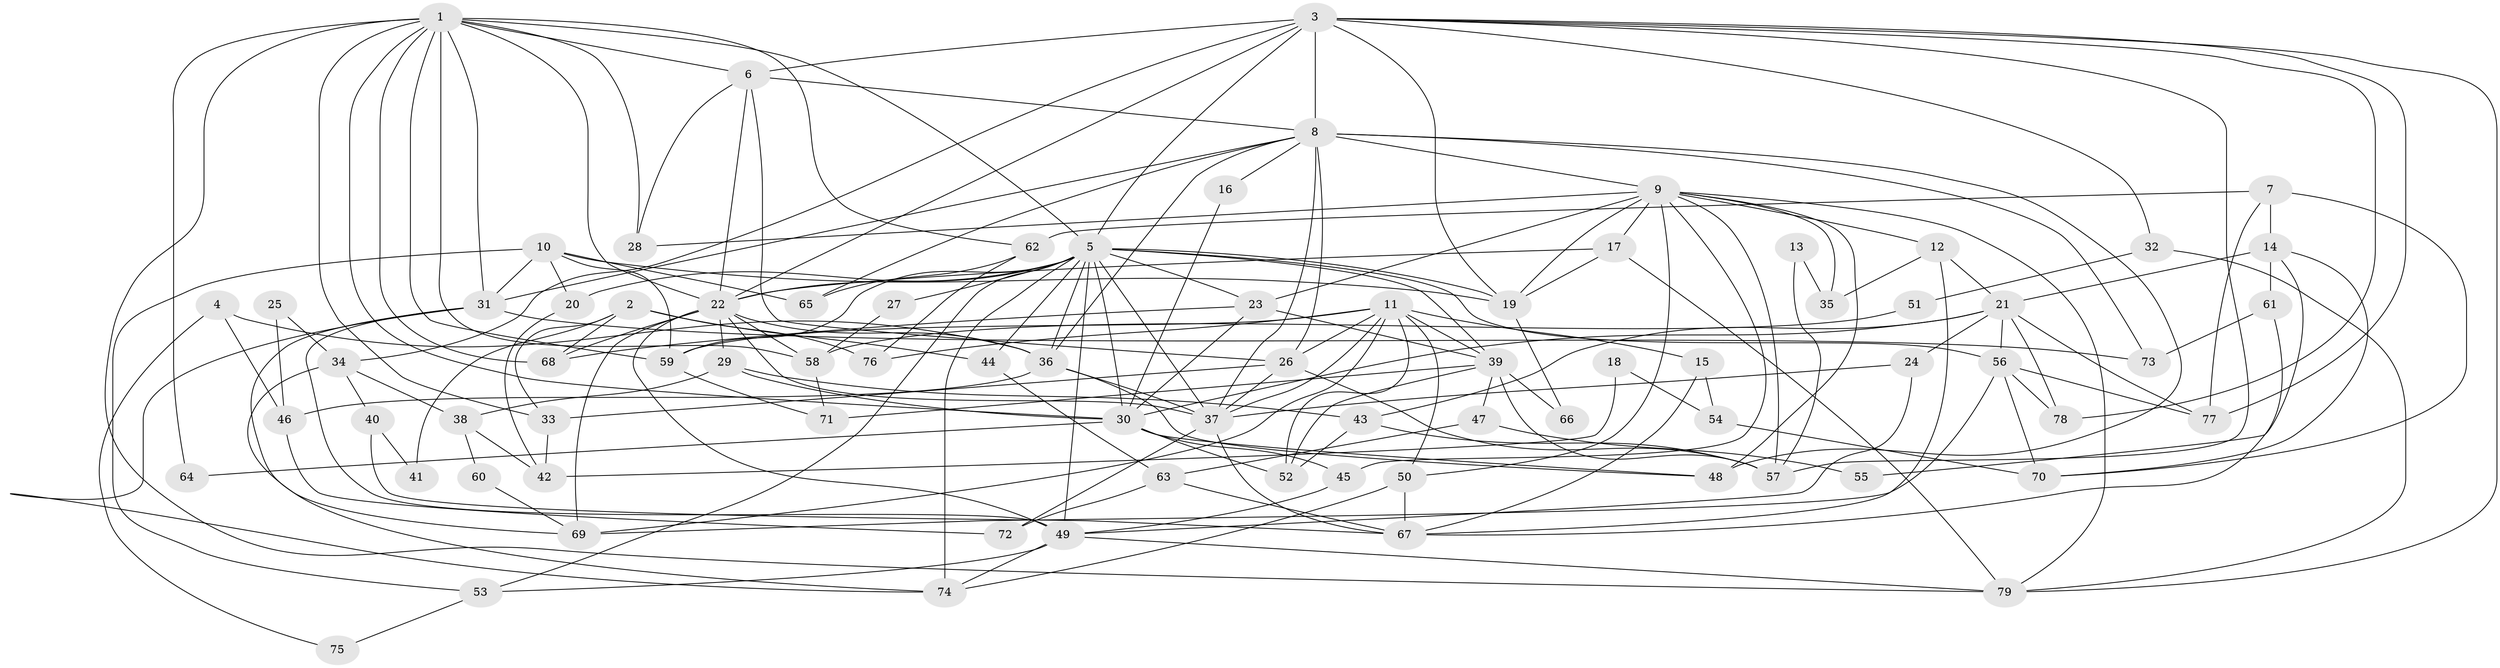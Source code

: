 // original degree distribution, {3: 0.26717557251908397, 5: 0.15267175572519084, 6: 0.11450381679389313, 4: 0.2748091603053435, 7: 0.05343511450381679, 2: 0.13740458015267176}
// Generated by graph-tools (version 1.1) at 2025/51/03/04/25 22:51:02]
// undirected, 79 vertices, 192 edges
graph export_dot {
  node [color=gray90,style=filled];
  1;
  2;
  3;
  4;
  5;
  6;
  7;
  8;
  9;
  10;
  11;
  12;
  13;
  14;
  15;
  16;
  17;
  18;
  19;
  20;
  21;
  22;
  23;
  24;
  25;
  26;
  27;
  28;
  29;
  30;
  31;
  32;
  33;
  34;
  35;
  36;
  37;
  38;
  39;
  40;
  41;
  42;
  43;
  44;
  45;
  46;
  47;
  48;
  49;
  50;
  51;
  52;
  53;
  54;
  55;
  56;
  57;
  58;
  59;
  60;
  61;
  62;
  63;
  64;
  65;
  66;
  67;
  68;
  69;
  70;
  71;
  72;
  73;
  74;
  75;
  76;
  77;
  78;
  79;
  1 -- 5 [weight=1.0];
  1 -- 6 [weight=1.0];
  1 -- 22 [weight=1.0];
  1 -- 28 [weight=1.0];
  1 -- 30 [weight=1.0];
  1 -- 31 [weight=1.0];
  1 -- 33 [weight=1.0];
  1 -- 58 [weight=1.0];
  1 -- 59 [weight=1.0];
  1 -- 62 [weight=1.0];
  1 -- 64 [weight=1.0];
  1 -- 68 [weight=1.0];
  1 -- 79 [weight=1.0];
  2 -- 33 [weight=1.0];
  2 -- 41 [weight=1.0];
  2 -- 44 [weight=1.0];
  2 -- 68 [weight=1.0];
  2 -- 76 [weight=1.0];
  3 -- 5 [weight=2.0];
  3 -- 6 [weight=1.0];
  3 -- 8 [weight=2.0];
  3 -- 19 [weight=1.0];
  3 -- 22 [weight=1.0];
  3 -- 32 [weight=1.0];
  3 -- 34 [weight=1.0];
  3 -- 57 [weight=1.0];
  3 -- 77 [weight=1.0];
  3 -- 78 [weight=1.0];
  3 -- 79 [weight=1.0];
  4 -- 36 [weight=1.0];
  4 -- 46 [weight=1.0];
  4 -- 75 [weight=1.0];
  5 -- 19 [weight=2.0];
  5 -- 20 [weight=1.0];
  5 -- 22 [weight=1.0];
  5 -- 23 [weight=1.0];
  5 -- 27 [weight=1.0];
  5 -- 30 [weight=2.0];
  5 -- 36 [weight=1.0];
  5 -- 37 [weight=2.0];
  5 -- 39 [weight=1.0];
  5 -- 44 [weight=1.0];
  5 -- 49 [weight=1.0];
  5 -- 53 [weight=1.0];
  5 -- 56 [weight=2.0];
  5 -- 59 [weight=1.0];
  5 -- 74 [weight=1.0];
  6 -- 8 [weight=2.0];
  6 -- 22 [weight=1.0];
  6 -- 26 [weight=1.0];
  6 -- 28 [weight=1.0];
  7 -- 14 [weight=1.0];
  7 -- 62 [weight=1.0];
  7 -- 70 [weight=1.0];
  7 -- 77 [weight=1.0];
  8 -- 9 [weight=2.0];
  8 -- 16 [weight=1.0];
  8 -- 26 [weight=2.0];
  8 -- 31 [weight=1.0];
  8 -- 36 [weight=1.0];
  8 -- 37 [weight=1.0];
  8 -- 48 [weight=1.0];
  8 -- 65 [weight=1.0];
  8 -- 73 [weight=1.0];
  9 -- 12 [weight=1.0];
  9 -- 17 [weight=1.0];
  9 -- 19 [weight=1.0];
  9 -- 23 [weight=1.0];
  9 -- 28 [weight=1.0];
  9 -- 35 [weight=1.0];
  9 -- 45 [weight=1.0];
  9 -- 48 [weight=1.0];
  9 -- 50 [weight=1.0];
  9 -- 57 [weight=1.0];
  9 -- 79 [weight=1.0];
  10 -- 19 [weight=1.0];
  10 -- 20 [weight=1.0];
  10 -- 31 [weight=1.0];
  10 -- 53 [weight=1.0];
  10 -- 59 [weight=1.0];
  10 -- 65 [weight=1.0];
  11 -- 15 [weight=1.0];
  11 -- 26 [weight=1.0];
  11 -- 37 [weight=1.0];
  11 -- 39 [weight=2.0];
  11 -- 50 [weight=1.0];
  11 -- 52 [weight=1.0];
  11 -- 59 [weight=1.0];
  11 -- 69 [weight=1.0];
  11 -- 76 [weight=1.0];
  12 -- 21 [weight=1.0];
  12 -- 35 [weight=1.0];
  12 -- 67 [weight=1.0];
  13 -- 35 [weight=1.0];
  13 -- 57 [weight=1.0];
  14 -- 21 [weight=1.0];
  14 -- 55 [weight=1.0];
  14 -- 61 [weight=1.0];
  14 -- 70 [weight=1.0];
  15 -- 54 [weight=1.0];
  15 -- 67 [weight=1.0];
  16 -- 30 [weight=1.0];
  17 -- 19 [weight=1.0];
  17 -- 22 [weight=1.0];
  17 -- 79 [weight=1.0];
  18 -- 42 [weight=1.0];
  18 -- 54 [weight=1.0];
  19 -- 66 [weight=1.0];
  20 -- 42 [weight=1.0];
  21 -- 24 [weight=1.0];
  21 -- 30 [weight=1.0];
  21 -- 43 [weight=1.0];
  21 -- 56 [weight=1.0];
  21 -- 77 [weight=1.0];
  21 -- 78 [weight=1.0];
  22 -- 29 [weight=1.0];
  22 -- 36 [weight=1.0];
  22 -- 37 [weight=1.0];
  22 -- 49 [weight=2.0];
  22 -- 58 [weight=2.0];
  22 -- 68 [weight=1.0];
  22 -- 69 [weight=1.0];
  23 -- 30 [weight=1.0];
  23 -- 39 [weight=1.0];
  23 -- 68 [weight=1.0];
  24 -- 37 [weight=1.0];
  24 -- 49 [weight=1.0];
  25 -- 34 [weight=1.0];
  25 -- 46 [weight=1.0];
  26 -- 33 [weight=1.0];
  26 -- 37 [weight=2.0];
  26 -- 57 [weight=1.0];
  27 -- 58 [weight=1.0];
  29 -- 30 [weight=1.0];
  29 -- 38 [weight=1.0];
  29 -- 43 [weight=1.0];
  30 -- 45 [weight=1.0];
  30 -- 48 [weight=1.0];
  30 -- 52 [weight=1.0];
  30 -- 64 [weight=1.0];
  31 -- 49 [weight=1.0];
  31 -- 69 [weight=1.0];
  31 -- 73 [weight=1.0];
  31 -- 74 [weight=1.0];
  32 -- 51 [weight=1.0];
  32 -- 79 [weight=1.0];
  33 -- 42 [weight=1.0];
  34 -- 38 [weight=1.0];
  34 -- 40 [weight=1.0];
  34 -- 74 [weight=1.0];
  36 -- 37 [weight=1.0];
  36 -- 46 [weight=1.0];
  36 -- 48 [weight=1.0];
  37 -- 67 [weight=1.0];
  37 -- 72 [weight=1.0];
  38 -- 42 [weight=1.0];
  38 -- 60 [weight=1.0];
  39 -- 47 [weight=1.0];
  39 -- 52 [weight=1.0];
  39 -- 57 [weight=1.0];
  39 -- 66 [weight=2.0];
  39 -- 71 [weight=2.0];
  40 -- 41 [weight=1.0];
  40 -- 67 [weight=1.0];
  43 -- 52 [weight=1.0];
  43 -- 57 [weight=1.0];
  44 -- 63 [weight=1.0];
  45 -- 49 [weight=1.0];
  46 -- 72 [weight=1.0];
  47 -- 55 [weight=1.0];
  47 -- 63 [weight=1.0];
  49 -- 53 [weight=1.0];
  49 -- 74 [weight=1.0];
  49 -- 79 [weight=1.0];
  50 -- 67 [weight=1.0];
  50 -- 74 [weight=1.0];
  51 -- 58 [weight=1.0];
  53 -- 75 [weight=1.0];
  54 -- 70 [weight=1.0];
  56 -- 69 [weight=1.0];
  56 -- 70 [weight=1.0];
  56 -- 77 [weight=1.0];
  56 -- 78 [weight=1.0];
  58 -- 71 [weight=1.0];
  59 -- 71 [weight=1.0];
  60 -- 69 [weight=1.0];
  61 -- 67 [weight=1.0];
  61 -- 73 [weight=1.0];
  62 -- 65 [weight=1.0];
  62 -- 76 [weight=1.0];
  63 -- 67 [weight=1.0];
  63 -- 72 [weight=1.0];
}
